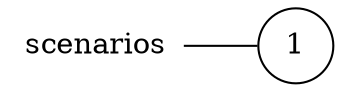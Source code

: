digraph scenarios {
	rankdir="LR";
	n_0 [label="scenarios", shape="plaintext"];
	n_1 [id="1", shape=circle, label="1"];
	n_0 -> n_1 [arrowhead=none];

}
